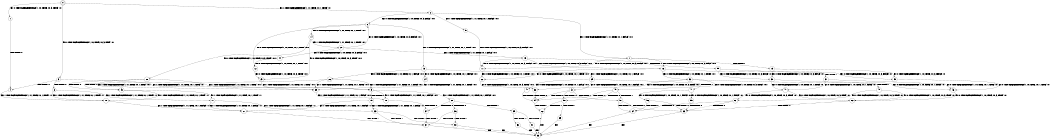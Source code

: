 digraph BCG {
size = "7, 10.5";
center = TRUE;
node [shape = circle];
0 [peripheries = 2];
0 -> 1 [label = "EX !0 !ATOMIC_EXCH_BRANCH (1, +0, TRUE, +0, 3, TRUE) !:0:"];
0 -> 2 [label = "EX !1 !ATOMIC_EXCH_BRANCH (1, +1, TRUE, +0, 1, TRUE) !:0:"];
0 -> 3 [label = "EX !0 !ATOMIC_EXCH_BRANCH (1, +0, TRUE, +0, 3, TRUE) !:0:"];
1 -> 4 [label = "TERMINATE !0"];
2 -> 5 [label = "EX !1 !ATOMIC_EXCH_BRANCH (1, +1, TRUE, +0, 1, FALSE) !:0:1:"];
2 -> 6 [label = "EX !0 !ATOMIC_EXCH_BRANCH (1, +0, TRUE, +0, 3, FALSE) !:0:1:"];
2 -> 7 [label = "EX !1 !ATOMIC_EXCH_BRANCH (1, +1, TRUE, +0, 1, FALSE) !:0:1:"];
3 -> 4 [label = "TERMINATE !0"];
3 -> 8 [label = "TERMINATE !0"];
3 -> 9 [label = "EX !1 !ATOMIC_EXCH_BRANCH (1, +1, TRUE, +0, 1, TRUE) !:0:"];
4 -> 10 [label = "EX !1 !ATOMIC_EXCH_BRANCH (1, +1, TRUE, +0, 1, TRUE) !:1:"];
5 -> 11 [label = "EX !0 !ATOMIC_EXCH_BRANCH (1, +0, TRUE, +0, 3, FALSE) !:0:1:"];
6 -> 12 [label = "EX !0 !ATOMIC_EXCH_BRANCH (1, +0, TRUE, +0, 1, TRUE) !:0:1:"];
6 -> 13 [label = "EX !1 !ATOMIC_EXCH_BRANCH (1, +1, TRUE, +0, 1, TRUE) !:0:1:"];
6 -> 14 [label = "EX !0 !ATOMIC_EXCH_BRANCH (1, +0, TRUE, +0, 1, TRUE) !:0:1:"];
7 -> 11 [label = "EX !0 !ATOMIC_EXCH_BRANCH (1, +0, TRUE, +0, 3, FALSE) !:0:1:"];
7 -> 15 [label = "TERMINATE !1"];
7 -> 16 [label = "EX !0 !ATOMIC_EXCH_BRANCH (1, +0, TRUE, +0, 3, FALSE) !:0:1:"];
8 -> 10 [label = "EX !1 !ATOMIC_EXCH_BRANCH (1, +1, TRUE, +0, 1, TRUE) !:1:"];
8 -> 17 [label = "EX !1 !ATOMIC_EXCH_BRANCH (1, +1, TRUE, +0, 1, TRUE) !:1:"];
9 -> 18 [label = "EX !1 !ATOMIC_EXCH_BRANCH (1, +1, TRUE, +0, 1, FALSE) !:0:1:"];
9 -> 19 [label = "TERMINATE !0"];
9 -> 20 [label = "EX !1 !ATOMIC_EXCH_BRANCH (1, +1, TRUE, +0, 1, FALSE) !:0:1:"];
10 -> 21 [label = "EX !1 !ATOMIC_EXCH_BRANCH (1, +1, TRUE, +0, 1, FALSE) !:1:"];
11 -> 22 [label = "EX !0 !ATOMIC_EXCH_BRANCH (1, +0, TRUE, +0, 1, TRUE) !:0:1:"];
12 -> 23 [label = "EX !0 !ATOMIC_EXCH_BRANCH (1, +0, TRUE, +0, 3, TRUE) !:0:1:"];
13 -> 24 [label = "EX !0 !ATOMIC_EXCH_BRANCH (1, +0, TRUE, +0, 1, FALSE) !:0:1:"];
13 -> 25 [label = "EX !1 !ATOMIC_EXCH_BRANCH (1, +1, TRUE, +0, 1, FALSE) !:0:1:"];
13 -> 26 [label = "EX !0 !ATOMIC_EXCH_BRANCH (1, +0, TRUE, +0, 1, FALSE) !:0:1:"];
14 -> 23 [label = "EX !0 !ATOMIC_EXCH_BRANCH (1, +0, TRUE, +0, 3, TRUE) !:0:1:"];
14 -> 27 [label = "EX !1 !ATOMIC_EXCH_BRANCH (1, +1, TRUE, +0, 1, TRUE) !:0:1:"];
14 -> 28 [label = "EX !0 !ATOMIC_EXCH_BRANCH (1, +0, TRUE, +0, 3, TRUE) !:0:1:"];
15 -> 29 [label = "EX !0 !ATOMIC_EXCH_BRANCH (1, +0, TRUE, +0, 3, FALSE) !:0:"];
15 -> 30 [label = "EX !0 !ATOMIC_EXCH_BRANCH (1, +0, TRUE, +0, 3, FALSE) !:0:"];
16 -> 22 [label = "EX !0 !ATOMIC_EXCH_BRANCH (1, +0, TRUE, +0, 1, TRUE) !:0:1:"];
16 -> 31 [label = "TERMINATE !1"];
16 -> 32 [label = "EX !0 !ATOMIC_EXCH_BRANCH (1, +0, TRUE, +0, 1, TRUE) !:0:1:"];
17 -> 21 [label = "EX !1 !ATOMIC_EXCH_BRANCH (1, +1, TRUE, +0, 1, FALSE) !:1:"];
17 -> 33 [label = "EX !1 !ATOMIC_EXCH_BRANCH (1, +1, TRUE, +0, 1, FALSE) !:1:"];
18 -> 34 [label = "TERMINATE !0"];
19 -> 21 [label = "EX !1 !ATOMIC_EXCH_BRANCH (1, +1, TRUE, +0, 1, FALSE) !:1:"];
19 -> 33 [label = "EX !1 !ATOMIC_EXCH_BRANCH (1, +1, TRUE, +0, 1, FALSE) !:1:"];
20 -> 34 [label = "TERMINATE !0"];
20 -> 35 [label = "TERMINATE !1"];
20 -> 36 [label = "TERMINATE !0"];
21 -> 37 [label = "TERMINATE !1"];
22 -> 38 [label = "EX !0 !ATOMIC_EXCH_BRANCH (1, +0, TRUE, +0, 3, TRUE) !:0:1:"];
23 -> 39 [label = "EX !1 !ATOMIC_EXCH_BRANCH (1, +1, TRUE, +0, 1, TRUE) !:0:1:"];
24 -> 39 [label = "EX !1 !ATOMIC_EXCH_BRANCH (1, +1, TRUE, +0, 1, TRUE) !:0:1:"];
25 -> 40 [label = "EX !0 !ATOMIC_EXCH_BRANCH (1, +0, TRUE, +0, 1, FALSE) !:0:1:"];
25 -> 41 [label = "TERMINATE !1"];
25 -> 42 [label = "EX !0 !ATOMIC_EXCH_BRANCH (1, +0, TRUE, +0, 1, FALSE) !:0:1:"];
26 -> 39 [label = "EX !1 !ATOMIC_EXCH_BRANCH (1, +1, TRUE, +0, 1, TRUE) !:0:1:"];
26 -> 43 [label = "TERMINATE !0"];
26 -> 9 [label = "EX !1 !ATOMIC_EXCH_BRANCH (1, +1, TRUE, +0, 1, TRUE) !:0:1:"];
27 -> 44 [label = "EX !0 !ATOMIC_EXCH_BRANCH (1, +0, TRUE, +0, 3, FALSE) !:0:1:"];
27 -> 45 [label = "EX !1 !ATOMIC_EXCH_BRANCH (1, +1, TRUE, +0, 1, FALSE) !:0:1:"];
27 -> 6 [label = "EX !0 !ATOMIC_EXCH_BRANCH (1, +0, TRUE, +0, 3, FALSE) !:0:1:"];
28 -> 39 [label = "EX !1 !ATOMIC_EXCH_BRANCH (1, +1, TRUE, +0, 1, TRUE) !:0:1:"];
28 -> 43 [label = "TERMINATE !0"];
28 -> 9 [label = "EX !1 !ATOMIC_EXCH_BRANCH (1, +1, TRUE, +0, 1, TRUE) !:0:1:"];
29 -> 46 [label = "EX !0 !ATOMIC_EXCH_BRANCH (1, +0, TRUE, +0, 1, TRUE) !:0:"];
30 -> 46 [label = "EX !0 !ATOMIC_EXCH_BRANCH (1, +0, TRUE, +0, 1, TRUE) !:0:"];
30 -> 47 [label = "EX !0 !ATOMIC_EXCH_BRANCH (1, +0, TRUE, +0, 1, TRUE) !:0:"];
31 -> 46 [label = "EX !0 !ATOMIC_EXCH_BRANCH (1, +0, TRUE, +0, 1, TRUE) !:0:"];
31 -> 47 [label = "EX !0 !ATOMIC_EXCH_BRANCH (1, +0, TRUE, +0, 1, TRUE) !:0:"];
32 -> 38 [label = "EX !0 !ATOMIC_EXCH_BRANCH (1, +0, TRUE, +0, 3, TRUE) !:0:1:"];
32 -> 48 [label = "TERMINATE !1"];
32 -> 49 [label = "EX !0 !ATOMIC_EXCH_BRANCH (1, +0, TRUE, +0, 3, TRUE) !:0:1:"];
33 -> 37 [label = "TERMINATE !1"];
33 -> 50 [label = "TERMINATE !1"];
34 -> 37 [label = "TERMINATE !1"];
35 -> 51 [label = "TERMINATE !0"];
35 -> 52 [label = "TERMINATE !0"];
36 -> 37 [label = "TERMINATE !1"];
36 -> 50 [label = "TERMINATE !1"];
37 -> 53 [label = "exit"];
38 -> 54 [label = "TERMINATE !0"];
39 -> 18 [label = "EX !1 !ATOMIC_EXCH_BRANCH (1, +1, TRUE, +0, 1, FALSE) !:0:1:"];
40 -> 54 [label = "TERMINATE !0"];
41 -> 55 [label = "EX !0 !ATOMIC_EXCH_BRANCH (1, +0, TRUE, +0, 1, FALSE) !:0:"];
41 -> 56 [label = "EX !0 !ATOMIC_EXCH_BRANCH (1, +0, TRUE, +0, 1, FALSE) !:0:"];
42 -> 54 [label = "TERMINATE !0"];
42 -> 57 [label = "TERMINATE !1"];
42 -> 58 [label = "TERMINATE !0"];
43 -> 10 [label = "EX !1 !ATOMIC_EXCH_BRANCH (1, +1, TRUE, +0, 1, TRUE) !:1:"];
43 -> 17 [label = "EX !1 !ATOMIC_EXCH_BRANCH (1, +1, TRUE, +0, 1, TRUE) !:1:"];
44 -> 12 [label = "EX !0 !ATOMIC_EXCH_BRANCH (1, +0, TRUE, +0, 1, TRUE) !:0:1:"];
45 -> 11 [label = "EX !0 !ATOMIC_EXCH_BRANCH (1, +0, TRUE, +0, 3, FALSE) !:0:1:"];
45 -> 59 [label = "TERMINATE !1"];
45 -> 16 [label = "EX !0 !ATOMIC_EXCH_BRANCH (1, +0, TRUE, +0, 3, FALSE) !:0:1:"];
46 -> 60 [label = "EX !0 !ATOMIC_EXCH_BRANCH (1, +0, TRUE, +0, 3, TRUE) !:0:"];
47 -> 60 [label = "EX !0 !ATOMIC_EXCH_BRANCH (1, +0, TRUE, +0, 3, TRUE) !:0:"];
47 -> 61 [label = "EX !0 !ATOMIC_EXCH_BRANCH (1, +0, TRUE, +0, 3, TRUE) !:0:"];
48 -> 60 [label = "EX !0 !ATOMIC_EXCH_BRANCH (1, +0, TRUE, +0, 3, TRUE) !:0:"];
48 -> 61 [label = "EX !0 !ATOMIC_EXCH_BRANCH (1, +0, TRUE, +0, 3, TRUE) !:0:"];
49 -> 54 [label = "TERMINATE !0"];
49 -> 57 [label = "TERMINATE !1"];
49 -> 58 [label = "TERMINATE !0"];
50 -> 53 [label = "exit"];
51 -> 53 [label = "exit"];
52 -> 53 [label = "exit"];
54 -> 62 [label = "TERMINATE !1"];
55 -> 63 [label = "TERMINATE !0"];
56 -> 63 [label = "TERMINATE !0"];
56 -> 64 [label = "TERMINATE !0"];
57 -> 63 [label = "TERMINATE !0"];
57 -> 64 [label = "TERMINATE !0"];
58 -> 62 [label = "TERMINATE !1"];
58 -> 65 [label = "TERMINATE !1"];
59 -> 29 [label = "EX !0 !ATOMIC_EXCH_BRANCH (1, +0, TRUE, +0, 3, FALSE) !:0:"];
59 -> 30 [label = "EX !0 !ATOMIC_EXCH_BRANCH (1, +0, TRUE, +0, 3, FALSE) !:0:"];
60 -> 63 [label = "TERMINATE !0"];
61 -> 63 [label = "TERMINATE !0"];
61 -> 64 [label = "TERMINATE !0"];
62 -> 53 [label = "exit"];
63 -> 53 [label = "exit"];
64 -> 53 [label = "exit"];
65 -> 53 [label = "exit"];
}
